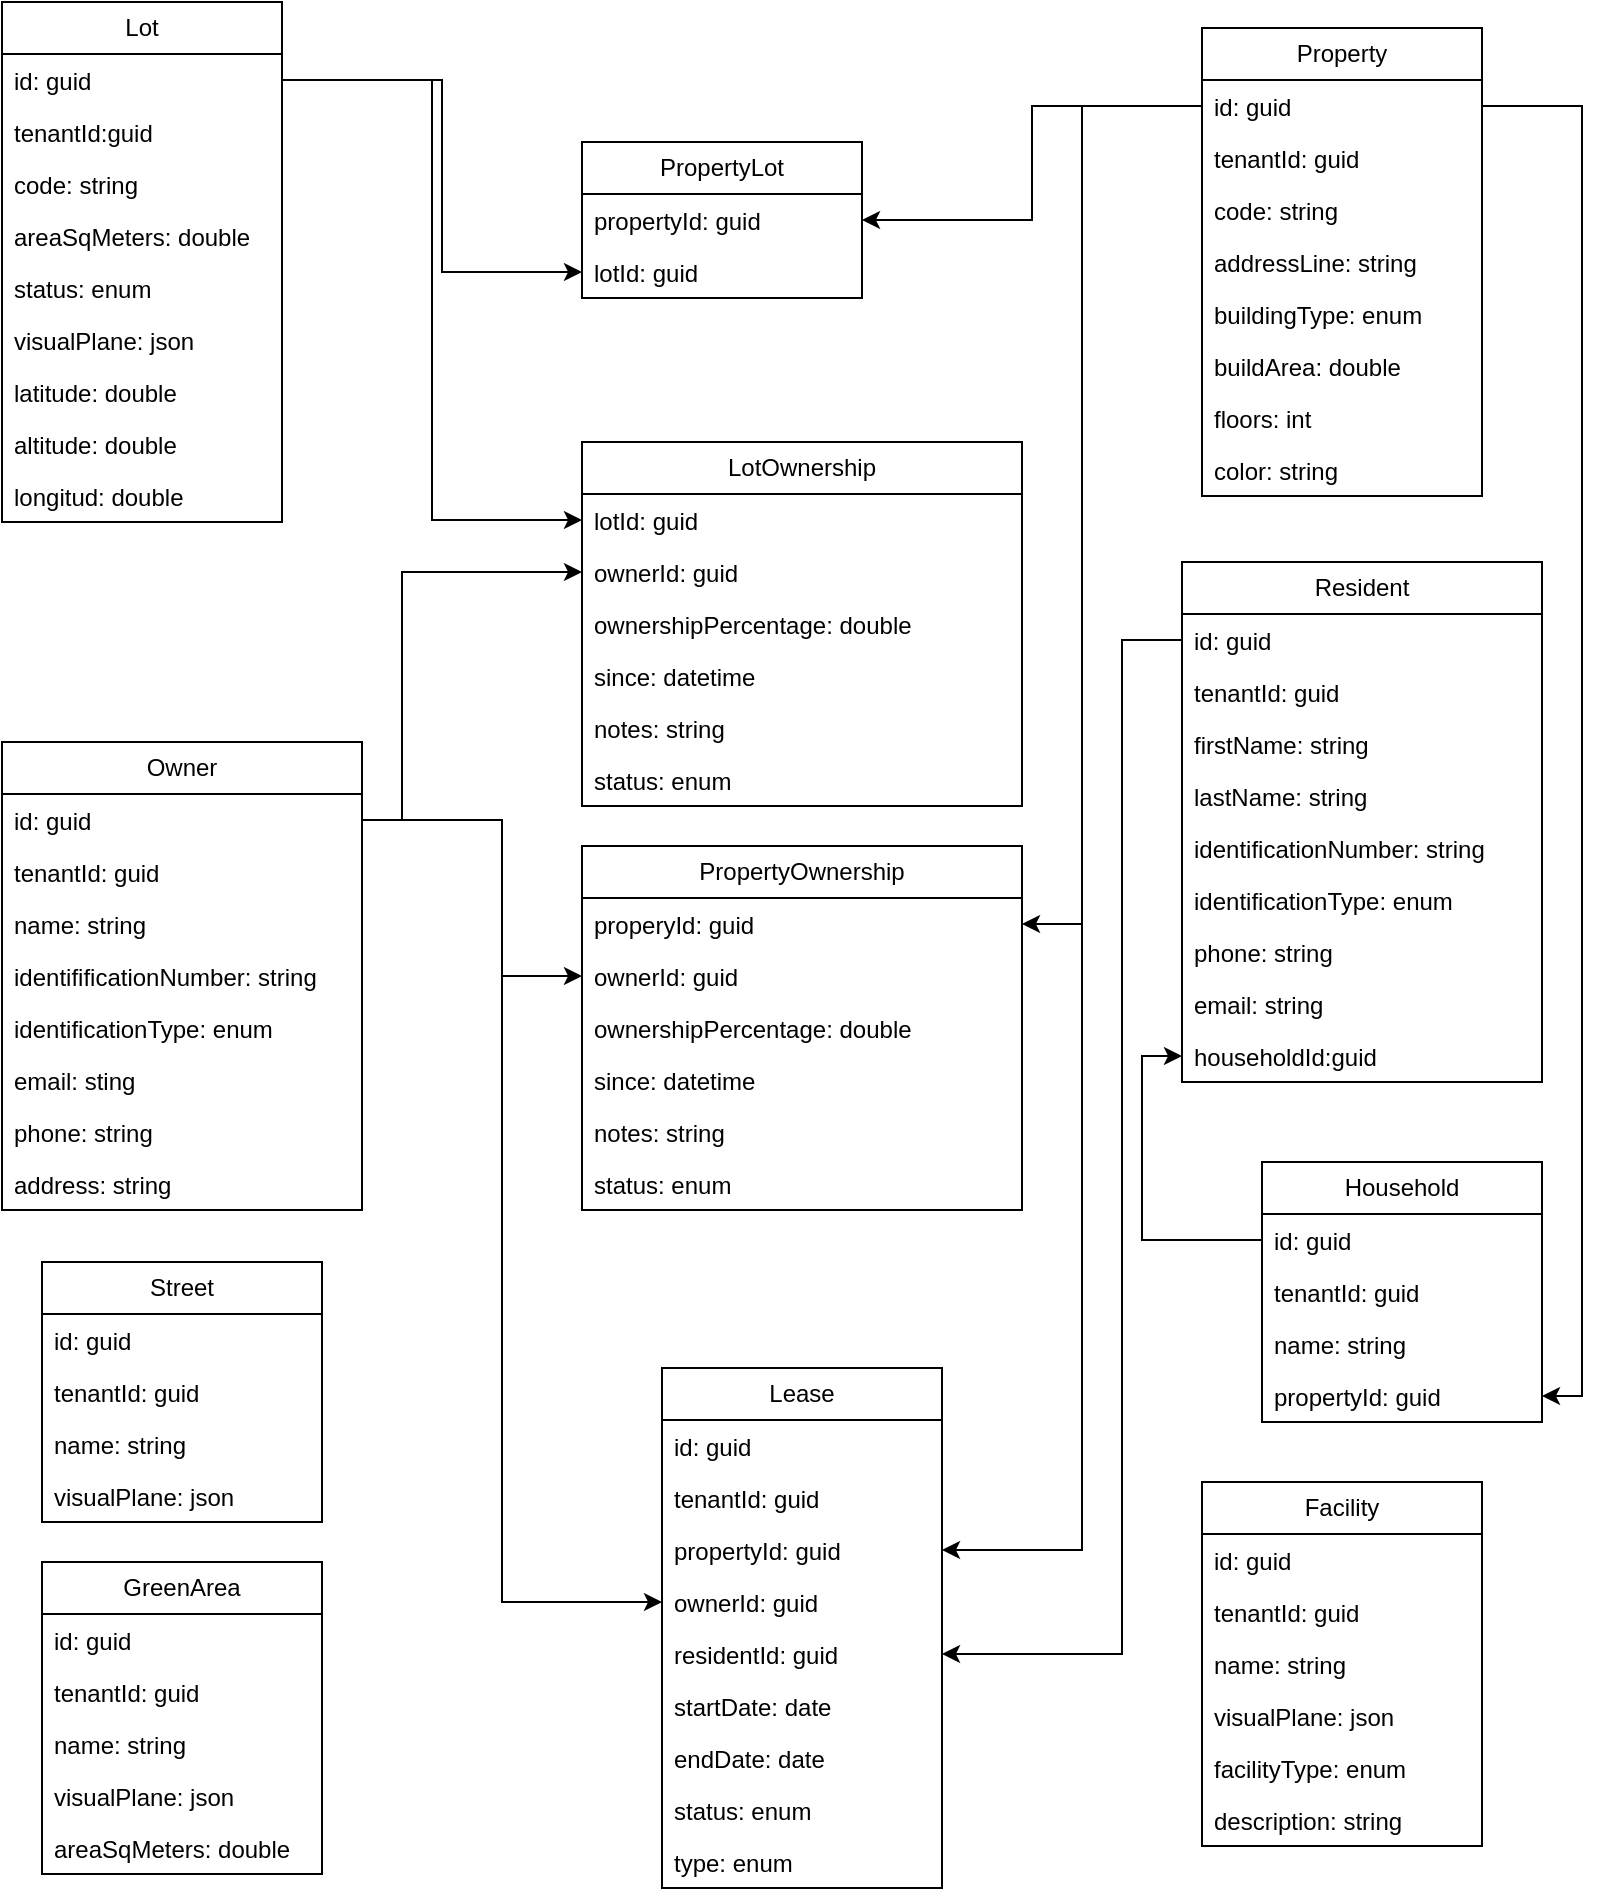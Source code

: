 <mxfile version="28.0.9">
  <diagram name="Page-1" id="ZeDu3IeK6oXNSKnGKm98">
    <mxGraphModel dx="1083" dy="807" grid="1" gridSize="10" guides="1" tooltips="1" connect="1" arrows="1" fold="1" page="1" pageScale="1" pageWidth="827" pageHeight="1169" math="0" shadow="0">
      <root>
        <mxCell id="0" />
        <mxCell id="1" parent="0" />
        <mxCell id="3YMGH4YMbvWMT7gslMrJ-1" value="Lot" style="swimlane;fontStyle=0;childLayout=stackLayout;horizontal=1;startSize=26;fillColor=none;horizontalStack=0;resizeParent=1;resizeParentMax=0;resizeLast=0;collapsible=1;marginBottom=0;whiteSpace=wrap;html=1;" vertex="1" parent="1">
          <mxGeometry x="100" y="150" width="140" height="260" as="geometry" />
        </mxCell>
        <mxCell id="3YMGH4YMbvWMT7gslMrJ-2" value="id: guid" style="text;strokeColor=none;fillColor=none;align=left;verticalAlign=top;spacingLeft=4;spacingRight=4;overflow=hidden;rotatable=0;points=[[0,0.5],[1,0.5]];portConstraint=eastwest;whiteSpace=wrap;html=1;" vertex="1" parent="3YMGH4YMbvWMT7gslMrJ-1">
          <mxGeometry y="26" width="140" height="26" as="geometry" />
        </mxCell>
        <mxCell id="3YMGH4YMbvWMT7gslMrJ-3" value="tenantId:guid" style="text;strokeColor=none;fillColor=none;align=left;verticalAlign=top;spacingLeft=4;spacingRight=4;overflow=hidden;rotatable=0;points=[[0,0.5],[1,0.5]];portConstraint=eastwest;whiteSpace=wrap;html=1;" vertex="1" parent="3YMGH4YMbvWMT7gslMrJ-1">
          <mxGeometry y="52" width="140" height="26" as="geometry" />
        </mxCell>
        <mxCell id="3YMGH4YMbvWMT7gslMrJ-4" value="code: string" style="text;strokeColor=none;fillColor=none;align=left;verticalAlign=top;spacingLeft=4;spacingRight=4;overflow=hidden;rotatable=0;points=[[0,0.5],[1,0.5]];portConstraint=eastwest;whiteSpace=wrap;html=1;" vertex="1" parent="3YMGH4YMbvWMT7gslMrJ-1">
          <mxGeometry y="78" width="140" height="26" as="geometry" />
        </mxCell>
        <mxCell id="3YMGH4YMbvWMT7gslMrJ-5" value="areaSqMeters: double" style="text;strokeColor=none;fillColor=none;align=left;verticalAlign=top;spacingLeft=4;spacingRight=4;overflow=hidden;rotatable=0;points=[[0,0.5],[1,0.5]];portConstraint=eastwest;whiteSpace=wrap;html=1;" vertex="1" parent="3YMGH4YMbvWMT7gslMrJ-1">
          <mxGeometry y="104" width="140" height="26" as="geometry" />
        </mxCell>
        <mxCell id="3YMGH4YMbvWMT7gslMrJ-6" value="status: enum" style="text;strokeColor=none;fillColor=none;align=left;verticalAlign=top;spacingLeft=4;spacingRight=4;overflow=hidden;rotatable=0;points=[[0,0.5],[1,0.5]];portConstraint=eastwest;whiteSpace=wrap;html=1;" vertex="1" parent="3YMGH4YMbvWMT7gslMrJ-1">
          <mxGeometry y="130" width="140" height="26" as="geometry" />
        </mxCell>
        <mxCell id="3YMGH4YMbvWMT7gslMrJ-7" value="visualPlane: json" style="text;strokeColor=none;fillColor=none;align=left;verticalAlign=top;spacingLeft=4;spacingRight=4;overflow=hidden;rotatable=0;points=[[0,0.5],[1,0.5]];portConstraint=eastwest;whiteSpace=wrap;html=1;" vertex="1" parent="3YMGH4YMbvWMT7gslMrJ-1">
          <mxGeometry y="156" width="140" height="26" as="geometry" />
        </mxCell>
        <mxCell id="3YMGH4YMbvWMT7gslMrJ-8" value="latitude: double" style="text;strokeColor=none;fillColor=none;align=left;verticalAlign=top;spacingLeft=4;spacingRight=4;overflow=hidden;rotatable=0;points=[[0,0.5],[1,0.5]];portConstraint=eastwest;whiteSpace=wrap;html=1;" vertex="1" parent="3YMGH4YMbvWMT7gslMrJ-1">
          <mxGeometry y="182" width="140" height="26" as="geometry" />
        </mxCell>
        <mxCell id="3YMGH4YMbvWMT7gslMrJ-9" value="altitude: double" style="text;strokeColor=none;fillColor=none;align=left;verticalAlign=top;spacingLeft=4;spacingRight=4;overflow=hidden;rotatable=0;points=[[0,0.5],[1,0.5]];portConstraint=eastwest;whiteSpace=wrap;html=1;" vertex="1" parent="3YMGH4YMbvWMT7gslMrJ-1">
          <mxGeometry y="208" width="140" height="26" as="geometry" />
        </mxCell>
        <mxCell id="3YMGH4YMbvWMT7gslMrJ-10" value="longitud: double" style="text;strokeColor=none;fillColor=none;align=left;verticalAlign=top;spacingLeft=4;spacingRight=4;overflow=hidden;rotatable=0;points=[[0,0.5],[1,0.5]];portConstraint=eastwest;whiteSpace=wrap;html=1;" vertex="1" parent="3YMGH4YMbvWMT7gslMrJ-1">
          <mxGeometry y="234" width="140" height="26" as="geometry" />
        </mxCell>
        <mxCell id="3YMGH4YMbvWMT7gslMrJ-11" value="Property" style="swimlane;fontStyle=0;childLayout=stackLayout;horizontal=1;startSize=26;fillColor=none;horizontalStack=0;resizeParent=1;resizeParentMax=0;resizeLast=0;collapsible=1;marginBottom=0;whiteSpace=wrap;html=1;" vertex="1" parent="1">
          <mxGeometry x="700" y="163" width="140" height="234" as="geometry" />
        </mxCell>
        <mxCell id="3YMGH4YMbvWMT7gslMrJ-12" value="id: guid" style="text;strokeColor=none;fillColor=none;align=left;verticalAlign=top;spacingLeft=4;spacingRight=4;overflow=hidden;rotatable=0;points=[[0,0.5],[1,0.5]];portConstraint=eastwest;whiteSpace=wrap;html=1;" vertex="1" parent="3YMGH4YMbvWMT7gslMrJ-11">
          <mxGeometry y="26" width="140" height="26" as="geometry" />
        </mxCell>
        <mxCell id="3YMGH4YMbvWMT7gslMrJ-13" value="tenantId: guid" style="text;strokeColor=none;fillColor=none;align=left;verticalAlign=top;spacingLeft=4;spacingRight=4;overflow=hidden;rotatable=0;points=[[0,0.5],[1,0.5]];portConstraint=eastwest;whiteSpace=wrap;html=1;" vertex="1" parent="3YMGH4YMbvWMT7gslMrJ-11">
          <mxGeometry y="52" width="140" height="26" as="geometry" />
        </mxCell>
        <mxCell id="3YMGH4YMbvWMT7gslMrJ-14" value="code: string" style="text;strokeColor=none;fillColor=none;align=left;verticalAlign=top;spacingLeft=4;spacingRight=4;overflow=hidden;rotatable=0;points=[[0,0.5],[1,0.5]];portConstraint=eastwest;whiteSpace=wrap;html=1;" vertex="1" parent="3YMGH4YMbvWMT7gslMrJ-11">
          <mxGeometry y="78" width="140" height="26" as="geometry" />
        </mxCell>
        <mxCell id="3YMGH4YMbvWMT7gslMrJ-15" value="addressLine: string" style="text;strokeColor=none;fillColor=none;align=left;verticalAlign=top;spacingLeft=4;spacingRight=4;overflow=hidden;rotatable=0;points=[[0,0.5],[1,0.5]];portConstraint=eastwest;whiteSpace=wrap;html=1;" vertex="1" parent="3YMGH4YMbvWMT7gslMrJ-11">
          <mxGeometry y="104" width="140" height="26" as="geometry" />
        </mxCell>
        <mxCell id="3YMGH4YMbvWMT7gslMrJ-16" value="buildingType: enum" style="text;strokeColor=none;fillColor=none;align=left;verticalAlign=top;spacingLeft=4;spacingRight=4;overflow=hidden;rotatable=0;points=[[0,0.5],[1,0.5]];portConstraint=eastwest;whiteSpace=wrap;html=1;" vertex="1" parent="3YMGH4YMbvWMT7gslMrJ-11">
          <mxGeometry y="130" width="140" height="26" as="geometry" />
        </mxCell>
        <mxCell id="3YMGH4YMbvWMT7gslMrJ-17" value="buildArea: double" style="text;strokeColor=none;fillColor=none;align=left;verticalAlign=top;spacingLeft=4;spacingRight=4;overflow=hidden;rotatable=0;points=[[0,0.5],[1,0.5]];portConstraint=eastwest;whiteSpace=wrap;html=1;" vertex="1" parent="3YMGH4YMbvWMT7gslMrJ-11">
          <mxGeometry y="156" width="140" height="26" as="geometry" />
        </mxCell>
        <mxCell id="3YMGH4YMbvWMT7gslMrJ-18" value="floors: int" style="text;strokeColor=none;fillColor=none;align=left;verticalAlign=top;spacingLeft=4;spacingRight=4;overflow=hidden;rotatable=0;points=[[0,0.5],[1,0.5]];portConstraint=eastwest;whiteSpace=wrap;html=1;" vertex="1" parent="3YMGH4YMbvWMT7gslMrJ-11">
          <mxGeometry y="182" width="140" height="26" as="geometry" />
        </mxCell>
        <mxCell id="3YMGH4YMbvWMT7gslMrJ-19" value="color: string" style="text;strokeColor=none;fillColor=none;align=left;verticalAlign=top;spacingLeft=4;spacingRight=4;overflow=hidden;rotatable=0;points=[[0,0.5],[1,0.5]];portConstraint=eastwest;whiteSpace=wrap;html=1;" vertex="1" parent="3YMGH4YMbvWMT7gslMrJ-11">
          <mxGeometry y="208" width="140" height="26" as="geometry" />
        </mxCell>
        <mxCell id="3YMGH4YMbvWMT7gslMrJ-20" value="PropertyLot" style="swimlane;fontStyle=0;childLayout=stackLayout;horizontal=1;startSize=26;fillColor=none;horizontalStack=0;resizeParent=1;resizeParentMax=0;resizeLast=0;collapsible=1;marginBottom=0;whiteSpace=wrap;html=1;" vertex="1" parent="1">
          <mxGeometry x="390" y="220" width="140" height="78" as="geometry" />
        </mxCell>
        <mxCell id="3YMGH4YMbvWMT7gslMrJ-21" value="propertyId: guid" style="text;strokeColor=none;fillColor=none;align=left;verticalAlign=top;spacingLeft=4;spacingRight=4;overflow=hidden;rotatable=0;points=[[0,0.5],[1,0.5]];portConstraint=eastwest;whiteSpace=wrap;html=1;" vertex="1" parent="3YMGH4YMbvWMT7gslMrJ-20">
          <mxGeometry y="26" width="140" height="26" as="geometry" />
        </mxCell>
        <mxCell id="3YMGH4YMbvWMT7gslMrJ-22" value="lotId: guid" style="text;strokeColor=none;fillColor=none;align=left;verticalAlign=top;spacingLeft=4;spacingRight=4;overflow=hidden;rotatable=0;points=[[0,0.5],[1,0.5]];portConstraint=eastwest;whiteSpace=wrap;html=1;" vertex="1" parent="3YMGH4YMbvWMT7gslMrJ-20">
          <mxGeometry y="52" width="140" height="26" as="geometry" />
        </mxCell>
        <mxCell id="3YMGH4YMbvWMT7gslMrJ-27" style="edgeStyle=orthogonalEdgeStyle;rounded=0;orthogonalLoop=1;jettySize=auto;html=1;" edge="1" parent="1" source="3YMGH4YMbvWMT7gslMrJ-12" target="3YMGH4YMbvWMT7gslMrJ-21">
          <mxGeometry relative="1" as="geometry">
            <mxPoint x="570" y="300" as="targetPoint" />
          </mxGeometry>
        </mxCell>
        <mxCell id="3YMGH4YMbvWMT7gslMrJ-28" style="edgeStyle=orthogonalEdgeStyle;rounded=0;orthogonalLoop=1;jettySize=auto;html=1;entryX=0;entryY=0.5;entryDx=0;entryDy=0;" edge="1" parent="1" source="3YMGH4YMbvWMT7gslMrJ-2" target="3YMGH4YMbvWMT7gslMrJ-22">
          <mxGeometry relative="1" as="geometry">
            <mxPoint x="320" y="302" as="targetPoint" />
            <Array as="points">
              <mxPoint x="320" y="189" />
              <mxPoint x="320" y="285" />
            </Array>
          </mxGeometry>
        </mxCell>
        <mxCell id="3YMGH4YMbvWMT7gslMrJ-29" value="Owner" style="swimlane;fontStyle=0;childLayout=stackLayout;horizontal=1;startSize=26;fillColor=none;horizontalStack=0;resizeParent=1;resizeParentMax=0;resizeLast=0;collapsible=1;marginBottom=0;whiteSpace=wrap;html=1;" vertex="1" parent="1">
          <mxGeometry x="100" y="520" width="180" height="234" as="geometry" />
        </mxCell>
        <mxCell id="3YMGH4YMbvWMT7gslMrJ-30" value="id: guid" style="text;strokeColor=none;fillColor=none;align=left;verticalAlign=top;spacingLeft=4;spacingRight=4;overflow=hidden;rotatable=0;points=[[0,0.5],[1,0.5]];portConstraint=eastwest;whiteSpace=wrap;html=1;" vertex="1" parent="3YMGH4YMbvWMT7gslMrJ-29">
          <mxGeometry y="26" width="180" height="26" as="geometry" />
        </mxCell>
        <mxCell id="3YMGH4YMbvWMT7gslMrJ-31" value="tenantId: guid" style="text;strokeColor=none;fillColor=none;align=left;verticalAlign=top;spacingLeft=4;spacingRight=4;overflow=hidden;rotatable=0;points=[[0,0.5],[1,0.5]];portConstraint=eastwest;whiteSpace=wrap;html=1;" vertex="1" parent="3YMGH4YMbvWMT7gslMrJ-29">
          <mxGeometry y="52" width="180" height="26" as="geometry" />
        </mxCell>
        <mxCell id="3YMGH4YMbvWMT7gslMrJ-32" value="name: string" style="text;strokeColor=none;fillColor=none;align=left;verticalAlign=top;spacingLeft=4;spacingRight=4;overflow=hidden;rotatable=0;points=[[0,0.5],[1,0.5]];portConstraint=eastwest;whiteSpace=wrap;html=1;" vertex="1" parent="3YMGH4YMbvWMT7gslMrJ-29">
          <mxGeometry y="78" width="180" height="26" as="geometry" />
        </mxCell>
        <mxCell id="3YMGH4YMbvWMT7gslMrJ-33" value="identifificationNumber: string" style="text;strokeColor=none;fillColor=none;align=left;verticalAlign=top;spacingLeft=4;spacingRight=4;overflow=hidden;rotatable=0;points=[[0,0.5],[1,0.5]];portConstraint=eastwest;whiteSpace=wrap;html=1;" vertex="1" parent="3YMGH4YMbvWMT7gslMrJ-29">
          <mxGeometry y="104" width="180" height="26" as="geometry" />
        </mxCell>
        <mxCell id="3YMGH4YMbvWMT7gslMrJ-34" value="identificationType: enum" style="text;strokeColor=none;fillColor=none;align=left;verticalAlign=top;spacingLeft=4;spacingRight=4;overflow=hidden;rotatable=0;points=[[0,0.5],[1,0.5]];portConstraint=eastwest;whiteSpace=wrap;html=1;" vertex="1" parent="3YMGH4YMbvWMT7gslMrJ-29">
          <mxGeometry y="130" width="180" height="26" as="geometry" />
        </mxCell>
        <mxCell id="3YMGH4YMbvWMT7gslMrJ-35" value="email: sting" style="text;strokeColor=none;fillColor=none;align=left;verticalAlign=top;spacingLeft=4;spacingRight=4;overflow=hidden;rotatable=0;points=[[0,0.5],[1,0.5]];portConstraint=eastwest;whiteSpace=wrap;html=1;" vertex="1" parent="3YMGH4YMbvWMT7gslMrJ-29">
          <mxGeometry y="156" width="180" height="26" as="geometry" />
        </mxCell>
        <mxCell id="3YMGH4YMbvWMT7gslMrJ-36" value="phone: string" style="text;strokeColor=none;fillColor=none;align=left;verticalAlign=top;spacingLeft=4;spacingRight=4;overflow=hidden;rotatable=0;points=[[0,0.5],[1,0.5]];portConstraint=eastwest;whiteSpace=wrap;html=1;" vertex="1" parent="3YMGH4YMbvWMT7gslMrJ-29">
          <mxGeometry y="182" width="180" height="26" as="geometry" />
        </mxCell>
        <mxCell id="3YMGH4YMbvWMT7gslMrJ-37" value="address: string" style="text;strokeColor=none;fillColor=none;align=left;verticalAlign=top;spacingLeft=4;spacingRight=4;overflow=hidden;rotatable=0;points=[[0,0.5],[1,0.5]];portConstraint=eastwest;whiteSpace=wrap;html=1;" vertex="1" parent="3YMGH4YMbvWMT7gslMrJ-29">
          <mxGeometry y="208" width="180" height="26" as="geometry" />
        </mxCell>
        <mxCell id="3YMGH4YMbvWMT7gslMrJ-38" value="LotOwnership" style="swimlane;fontStyle=0;childLayout=stackLayout;horizontal=1;startSize=26;fillColor=none;horizontalStack=0;resizeParent=1;resizeParentMax=0;resizeLast=0;collapsible=1;marginBottom=0;whiteSpace=wrap;html=1;" vertex="1" parent="1">
          <mxGeometry x="390" y="370" width="220" height="182" as="geometry" />
        </mxCell>
        <mxCell id="3YMGH4YMbvWMT7gslMrJ-39" value="lotId: guid" style="text;strokeColor=none;fillColor=none;align=left;verticalAlign=top;spacingLeft=4;spacingRight=4;overflow=hidden;rotatable=0;points=[[0,0.5],[1,0.5]];portConstraint=eastwest;whiteSpace=wrap;html=1;" vertex="1" parent="3YMGH4YMbvWMT7gslMrJ-38">
          <mxGeometry y="26" width="220" height="26" as="geometry" />
        </mxCell>
        <mxCell id="3YMGH4YMbvWMT7gslMrJ-40" value="ownerId: guid" style="text;strokeColor=none;fillColor=none;align=left;verticalAlign=top;spacingLeft=4;spacingRight=4;overflow=hidden;rotatable=0;points=[[0,0.5],[1,0.5]];portConstraint=eastwest;whiteSpace=wrap;html=1;" vertex="1" parent="3YMGH4YMbvWMT7gslMrJ-38">
          <mxGeometry y="52" width="220" height="26" as="geometry" />
        </mxCell>
        <mxCell id="3YMGH4YMbvWMT7gslMrJ-41" value="ownershipPercentage: double" style="text;strokeColor=none;fillColor=none;align=left;verticalAlign=top;spacingLeft=4;spacingRight=4;overflow=hidden;rotatable=0;points=[[0,0.5],[1,0.5]];portConstraint=eastwest;whiteSpace=wrap;html=1;" vertex="1" parent="3YMGH4YMbvWMT7gslMrJ-38">
          <mxGeometry y="78" width="220" height="26" as="geometry" />
        </mxCell>
        <mxCell id="3YMGH4YMbvWMT7gslMrJ-42" value="since: datetime" style="text;strokeColor=none;fillColor=none;align=left;verticalAlign=top;spacingLeft=4;spacingRight=4;overflow=hidden;rotatable=0;points=[[0,0.5],[1,0.5]];portConstraint=eastwest;whiteSpace=wrap;html=1;" vertex="1" parent="3YMGH4YMbvWMT7gslMrJ-38">
          <mxGeometry y="104" width="220" height="26" as="geometry" />
        </mxCell>
        <mxCell id="3YMGH4YMbvWMT7gslMrJ-43" value="notes: string" style="text;strokeColor=none;fillColor=none;align=left;verticalAlign=top;spacingLeft=4;spacingRight=4;overflow=hidden;rotatable=0;points=[[0,0.5],[1,0.5]];portConstraint=eastwest;whiteSpace=wrap;html=1;" vertex="1" parent="3YMGH4YMbvWMT7gslMrJ-38">
          <mxGeometry y="130" width="220" height="26" as="geometry" />
        </mxCell>
        <mxCell id="3YMGH4YMbvWMT7gslMrJ-44" value="status: enum" style="text;strokeColor=none;fillColor=none;align=left;verticalAlign=top;spacingLeft=4;spacingRight=4;overflow=hidden;rotatable=0;points=[[0,0.5],[1,0.5]];portConstraint=eastwest;whiteSpace=wrap;html=1;" vertex="1" parent="3YMGH4YMbvWMT7gslMrJ-38">
          <mxGeometry y="156" width="220" height="26" as="geometry" />
        </mxCell>
        <mxCell id="3YMGH4YMbvWMT7gslMrJ-45" style="edgeStyle=orthogonalEdgeStyle;rounded=0;orthogonalLoop=1;jettySize=auto;html=1;entryX=0;entryY=0.5;entryDx=0;entryDy=0;" edge="1" parent="1" source="3YMGH4YMbvWMT7gslMrJ-2" target="3YMGH4YMbvWMT7gslMrJ-39">
          <mxGeometry relative="1" as="geometry" />
        </mxCell>
        <mxCell id="3YMGH4YMbvWMT7gslMrJ-46" style="edgeStyle=orthogonalEdgeStyle;rounded=0;orthogonalLoop=1;jettySize=auto;html=1;entryX=0;entryY=0.5;entryDx=0;entryDy=0;" edge="1" parent="1" source="3YMGH4YMbvWMT7gslMrJ-30" target="3YMGH4YMbvWMT7gslMrJ-40">
          <mxGeometry relative="1" as="geometry">
            <Array as="points">
              <mxPoint x="300" y="559" />
              <mxPoint x="300" y="435" />
            </Array>
          </mxGeometry>
        </mxCell>
        <mxCell id="3YMGH4YMbvWMT7gslMrJ-47" value="PropertyOwnership" style="swimlane;fontStyle=0;childLayout=stackLayout;horizontal=1;startSize=26;fillColor=light-dark(transparent,#666666);horizontalStack=0;resizeParent=1;resizeParentMax=0;resizeLast=0;collapsible=1;marginBottom=0;whiteSpace=wrap;html=1;" vertex="1" parent="1">
          <mxGeometry x="390" y="572" width="220" height="182" as="geometry" />
        </mxCell>
        <mxCell id="3YMGH4YMbvWMT7gslMrJ-48" value="properyId: guid" style="text;strokeColor=none;fillColor=light-dark(transparent,#CCCCCC);align=left;verticalAlign=top;spacingLeft=4;spacingRight=4;overflow=hidden;rotatable=0;points=[[0,0.5],[1,0.5]];portConstraint=eastwest;whiteSpace=wrap;html=1;" vertex="1" parent="3YMGH4YMbvWMT7gslMrJ-47">
          <mxGeometry y="26" width="220" height="26" as="geometry" />
        </mxCell>
        <mxCell id="3YMGH4YMbvWMT7gslMrJ-49" value="ownerId: guid" style="text;strokeColor=none;fillColor=light-dark(transparent,#CCCCCC);align=left;verticalAlign=top;spacingLeft=4;spacingRight=4;overflow=hidden;rotatable=0;points=[[0,0.5],[1,0.5]];portConstraint=eastwest;whiteSpace=wrap;html=1;" vertex="1" parent="3YMGH4YMbvWMT7gslMrJ-47">
          <mxGeometry y="52" width="220" height="26" as="geometry" />
        </mxCell>
        <mxCell id="3YMGH4YMbvWMT7gslMrJ-50" value="ownershipPercentage: double" style="text;strokeColor=none;fillColor=light-dark(transparent,#CCCCCC);align=left;verticalAlign=top;spacingLeft=4;spacingRight=4;overflow=hidden;rotatable=0;points=[[0,0.5],[1,0.5]];portConstraint=eastwest;whiteSpace=wrap;html=1;" vertex="1" parent="3YMGH4YMbvWMT7gslMrJ-47">
          <mxGeometry y="78" width="220" height="26" as="geometry" />
        </mxCell>
        <mxCell id="3YMGH4YMbvWMT7gslMrJ-51" value="since: datetime" style="text;strokeColor=none;fillColor=light-dark(transparent,#CCCCCC);align=left;verticalAlign=top;spacingLeft=4;spacingRight=4;overflow=hidden;rotatable=0;points=[[0,0.5],[1,0.5]];portConstraint=eastwest;whiteSpace=wrap;html=1;" vertex="1" parent="3YMGH4YMbvWMT7gslMrJ-47">
          <mxGeometry y="104" width="220" height="26" as="geometry" />
        </mxCell>
        <mxCell id="3YMGH4YMbvWMT7gslMrJ-52" value="notes: string" style="text;strokeColor=none;fillColor=light-dark(transparent,#CCCCCC);align=left;verticalAlign=top;spacingLeft=4;spacingRight=4;overflow=hidden;rotatable=0;points=[[0,0.5],[1,0.5]];portConstraint=eastwest;whiteSpace=wrap;html=1;" vertex="1" parent="3YMGH4YMbvWMT7gslMrJ-47">
          <mxGeometry y="130" width="220" height="26" as="geometry" />
        </mxCell>
        <mxCell id="3YMGH4YMbvWMT7gslMrJ-53" value="status: enum" style="text;strokeColor=none;fillColor=light-dark(transparent,#CCCCCC);align=left;verticalAlign=top;spacingLeft=4;spacingRight=4;overflow=hidden;rotatable=0;points=[[0,0.5],[1,0.5]];portConstraint=eastwest;whiteSpace=wrap;html=1;" vertex="1" parent="3YMGH4YMbvWMT7gslMrJ-47">
          <mxGeometry y="156" width="220" height="26" as="geometry" />
        </mxCell>
        <mxCell id="3YMGH4YMbvWMT7gslMrJ-54" style="edgeStyle=orthogonalEdgeStyle;rounded=0;orthogonalLoop=1;jettySize=auto;html=1;entryX=1;entryY=0.5;entryDx=0;entryDy=0;" edge="1" parent="1" source="3YMGH4YMbvWMT7gslMrJ-12" target="3YMGH4YMbvWMT7gslMrJ-48">
          <mxGeometry relative="1" as="geometry">
            <Array as="points">
              <mxPoint x="640" y="202" />
              <mxPoint x="640" y="611" />
            </Array>
          </mxGeometry>
        </mxCell>
        <mxCell id="3YMGH4YMbvWMT7gslMrJ-55" style="edgeStyle=orthogonalEdgeStyle;rounded=0;orthogonalLoop=1;jettySize=auto;html=1;" edge="1" parent="1" source="3YMGH4YMbvWMT7gslMrJ-30" target="3YMGH4YMbvWMT7gslMrJ-49">
          <mxGeometry relative="1" as="geometry">
            <Array as="points">
              <mxPoint x="350" y="559" />
              <mxPoint x="350" y="637" />
            </Array>
          </mxGeometry>
        </mxCell>
        <mxCell id="3YMGH4YMbvWMT7gslMrJ-56" value="Resident" style="swimlane;fontStyle=0;childLayout=stackLayout;horizontal=1;startSize=26;fillColor=none;horizontalStack=0;resizeParent=1;resizeParentMax=0;resizeLast=0;collapsible=1;marginBottom=0;whiteSpace=wrap;html=1;" vertex="1" parent="1">
          <mxGeometry x="690" y="430" width="180" height="260" as="geometry" />
        </mxCell>
        <mxCell id="3YMGH4YMbvWMT7gslMrJ-57" value="id: guid" style="text;strokeColor=none;fillColor=none;align=left;verticalAlign=top;spacingLeft=4;spacingRight=4;overflow=hidden;rotatable=0;points=[[0,0.5],[1,0.5]];portConstraint=eastwest;whiteSpace=wrap;html=1;" vertex="1" parent="3YMGH4YMbvWMT7gslMrJ-56">
          <mxGeometry y="26" width="180" height="26" as="geometry" />
        </mxCell>
        <mxCell id="3YMGH4YMbvWMT7gslMrJ-58" value="tenantId: guid" style="text;strokeColor=none;fillColor=none;align=left;verticalAlign=top;spacingLeft=4;spacingRight=4;overflow=hidden;rotatable=0;points=[[0,0.5],[1,0.5]];portConstraint=eastwest;whiteSpace=wrap;html=1;" vertex="1" parent="3YMGH4YMbvWMT7gslMrJ-56">
          <mxGeometry y="52" width="180" height="26" as="geometry" />
        </mxCell>
        <mxCell id="3YMGH4YMbvWMT7gslMrJ-59" value="firstName: string" style="text;strokeColor=none;fillColor=none;align=left;verticalAlign=top;spacingLeft=4;spacingRight=4;overflow=hidden;rotatable=0;points=[[0,0.5],[1,0.5]];portConstraint=eastwest;whiteSpace=wrap;html=1;" vertex="1" parent="3YMGH4YMbvWMT7gslMrJ-56">
          <mxGeometry y="78" width="180" height="26" as="geometry" />
        </mxCell>
        <mxCell id="3YMGH4YMbvWMT7gslMrJ-60" value="lastName: string" style="text;strokeColor=none;fillColor=none;align=left;verticalAlign=top;spacingLeft=4;spacingRight=4;overflow=hidden;rotatable=0;points=[[0,0.5],[1,0.5]];portConstraint=eastwest;whiteSpace=wrap;html=1;" vertex="1" parent="3YMGH4YMbvWMT7gslMrJ-56">
          <mxGeometry y="104" width="180" height="26" as="geometry" />
        </mxCell>
        <mxCell id="3YMGH4YMbvWMT7gslMrJ-61" value="identificationNumber: string" style="text;strokeColor=none;fillColor=none;align=left;verticalAlign=top;spacingLeft=4;spacingRight=4;overflow=hidden;rotatable=0;points=[[0,0.5],[1,0.5]];portConstraint=eastwest;whiteSpace=wrap;html=1;" vertex="1" parent="3YMGH4YMbvWMT7gslMrJ-56">
          <mxGeometry y="130" width="180" height="26" as="geometry" />
        </mxCell>
        <mxCell id="3YMGH4YMbvWMT7gslMrJ-62" value="identificationType: enum" style="text;strokeColor=none;fillColor=none;align=left;verticalAlign=top;spacingLeft=4;spacingRight=4;overflow=hidden;rotatable=0;points=[[0,0.5],[1,0.5]];portConstraint=eastwest;whiteSpace=wrap;html=1;" vertex="1" parent="3YMGH4YMbvWMT7gslMrJ-56">
          <mxGeometry y="156" width="180" height="26" as="geometry" />
        </mxCell>
        <mxCell id="3YMGH4YMbvWMT7gslMrJ-63" value="phone: string" style="text;strokeColor=none;fillColor=none;align=left;verticalAlign=top;spacingLeft=4;spacingRight=4;overflow=hidden;rotatable=0;points=[[0,0.5],[1,0.5]];portConstraint=eastwest;whiteSpace=wrap;html=1;" vertex="1" parent="3YMGH4YMbvWMT7gslMrJ-56">
          <mxGeometry y="182" width="180" height="26" as="geometry" />
        </mxCell>
        <mxCell id="3YMGH4YMbvWMT7gslMrJ-64" value="email: string" style="text;strokeColor=none;fillColor=none;align=left;verticalAlign=top;spacingLeft=4;spacingRight=4;overflow=hidden;rotatable=0;points=[[0,0.5],[1,0.5]];portConstraint=eastwest;whiteSpace=wrap;html=1;" vertex="1" parent="3YMGH4YMbvWMT7gslMrJ-56">
          <mxGeometry y="208" width="180" height="26" as="geometry" />
        </mxCell>
        <mxCell id="3YMGH4YMbvWMT7gslMrJ-66" value="householdId:guid" style="text;strokeColor=none;fillColor=none;align=left;verticalAlign=top;spacingLeft=4;spacingRight=4;overflow=hidden;rotatable=0;points=[[0,0.5],[1,0.5]];portConstraint=eastwest;whiteSpace=wrap;html=1;" vertex="1" parent="3YMGH4YMbvWMT7gslMrJ-56">
          <mxGeometry y="234" width="180" height="26" as="geometry" />
        </mxCell>
        <mxCell id="3YMGH4YMbvWMT7gslMrJ-67" style="edgeStyle=orthogonalEdgeStyle;rounded=0;orthogonalLoop=1;jettySize=auto;html=1;entryX=1;entryY=0.5;entryDx=0;entryDy=0;" edge="1" parent="1" source="3YMGH4YMbvWMT7gslMrJ-12" target="3YMGH4YMbvWMT7gslMrJ-65">
          <mxGeometry relative="1" as="geometry">
            <Array as="points">
              <mxPoint x="910" y="202" />
              <mxPoint x="910" y="715" />
            </Array>
          </mxGeometry>
        </mxCell>
        <mxCell id="3YMGH4YMbvWMT7gslMrJ-68" value="Household" style="swimlane;fontStyle=0;childLayout=stackLayout;horizontal=1;startSize=26;fillColor=none;horizontalStack=0;resizeParent=1;resizeParentMax=0;resizeLast=0;collapsible=1;marginBottom=0;whiteSpace=wrap;html=1;" vertex="1" parent="1">
          <mxGeometry x="730" y="730" width="140" height="130" as="geometry" />
        </mxCell>
        <mxCell id="3YMGH4YMbvWMT7gslMrJ-69" value="id: guid" style="text;strokeColor=none;fillColor=none;align=left;verticalAlign=top;spacingLeft=4;spacingRight=4;overflow=hidden;rotatable=0;points=[[0,0.5],[1,0.5]];portConstraint=eastwest;whiteSpace=wrap;html=1;" vertex="1" parent="3YMGH4YMbvWMT7gslMrJ-68">
          <mxGeometry y="26" width="140" height="26" as="geometry" />
        </mxCell>
        <mxCell id="3YMGH4YMbvWMT7gslMrJ-70" value="tenantId: guid" style="text;strokeColor=none;fillColor=none;align=left;verticalAlign=top;spacingLeft=4;spacingRight=4;overflow=hidden;rotatable=0;points=[[0,0.5],[1,0.5]];portConstraint=eastwest;whiteSpace=wrap;html=1;" vertex="1" parent="3YMGH4YMbvWMT7gslMrJ-68">
          <mxGeometry y="52" width="140" height="26" as="geometry" />
        </mxCell>
        <mxCell id="3YMGH4YMbvWMT7gslMrJ-71" value="name: string" style="text;strokeColor=none;fillColor=none;align=left;verticalAlign=top;spacingLeft=4;spacingRight=4;overflow=hidden;rotatable=0;points=[[0,0.5],[1,0.5]];portConstraint=eastwest;whiteSpace=wrap;html=1;" vertex="1" parent="3YMGH4YMbvWMT7gslMrJ-68">
          <mxGeometry y="78" width="140" height="26" as="geometry" />
        </mxCell>
        <mxCell id="3YMGH4YMbvWMT7gslMrJ-72" value="propertyId: guid" style="text;strokeColor=none;fillColor=none;align=left;verticalAlign=top;spacingLeft=4;spacingRight=4;overflow=hidden;rotatable=0;points=[[0,0.5],[1,0.5]];portConstraint=eastwest;whiteSpace=wrap;html=1;" vertex="1" parent="3YMGH4YMbvWMT7gslMrJ-68">
          <mxGeometry y="104" width="140" height="26" as="geometry" />
        </mxCell>
        <mxCell id="3YMGH4YMbvWMT7gslMrJ-76" value="Lease" style="swimlane;fontStyle=0;childLayout=stackLayout;horizontal=1;startSize=26;fillColor=none;horizontalStack=0;resizeParent=1;resizeParentMax=0;resizeLast=0;collapsible=1;marginBottom=0;whiteSpace=wrap;html=1;" vertex="1" parent="1">
          <mxGeometry x="430" y="833" width="140" height="260" as="geometry" />
        </mxCell>
        <mxCell id="3YMGH4YMbvWMT7gslMrJ-77" value="id: guid" style="text;strokeColor=none;fillColor=none;align=left;verticalAlign=top;spacingLeft=4;spacingRight=4;overflow=hidden;rotatable=0;points=[[0,0.5],[1,0.5]];portConstraint=eastwest;whiteSpace=wrap;html=1;" vertex="1" parent="3YMGH4YMbvWMT7gslMrJ-76">
          <mxGeometry y="26" width="140" height="26" as="geometry" />
        </mxCell>
        <mxCell id="3YMGH4YMbvWMT7gslMrJ-78" value="tenantId: guid" style="text;strokeColor=none;fillColor=none;align=left;verticalAlign=top;spacingLeft=4;spacingRight=4;overflow=hidden;rotatable=0;points=[[0,0.5],[1,0.5]];portConstraint=eastwest;whiteSpace=wrap;html=1;" vertex="1" parent="3YMGH4YMbvWMT7gslMrJ-76">
          <mxGeometry y="52" width="140" height="26" as="geometry" />
        </mxCell>
        <mxCell id="3YMGH4YMbvWMT7gslMrJ-79" value="propertyId: guid" style="text;strokeColor=none;fillColor=none;align=left;verticalAlign=top;spacingLeft=4;spacingRight=4;overflow=hidden;rotatable=0;points=[[0,0.5],[1,0.5]];portConstraint=eastwest;whiteSpace=wrap;html=1;" vertex="1" parent="3YMGH4YMbvWMT7gslMrJ-76">
          <mxGeometry y="78" width="140" height="26" as="geometry" />
        </mxCell>
        <mxCell id="3YMGH4YMbvWMT7gslMrJ-80" value="ownerId: guid" style="text;strokeColor=none;fillColor=none;align=left;verticalAlign=top;spacingLeft=4;spacingRight=4;overflow=hidden;rotatable=0;points=[[0,0.5],[1,0.5]];portConstraint=eastwest;whiteSpace=wrap;html=1;" vertex="1" parent="3YMGH4YMbvWMT7gslMrJ-76">
          <mxGeometry y="104" width="140" height="26" as="geometry" />
        </mxCell>
        <mxCell id="3YMGH4YMbvWMT7gslMrJ-81" value="residentId: guid" style="text;strokeColor=none;fillColor=none;align=left;verticalAlign=top;spacingLeft=4;spacingRight=4;overflow=hidden;rotatable=0;points=[[0,0.5],[1,0.5]];portConstraint=eastwest;whiteSpace=wrap;html=1;" vertex="1" parent="3YMGH4YMbvWMT7gslMrJ-76">
          <mxGeometry y="130" width="140" height="26" as="geometry" />
        </mxCell>
        <mxCell id="3YMGH4YMbvWMT7gslMrJ-82" value="startDate: date" style="text;strokeColor=none;fillColor=none;align=left;verticalAlign=top;spacingLeft=4;spacingRight=4;overflow=hidden;rotatable=0;points=[[0,0.5],[1,0.5]];portConstraint=eastwest;whiteSpace=wrap;html=1;" vertex="1" parent="3YMGH4YMbvWMT7gslMrJ-76">
          <mxGeometry y="156" width="140" height="26" as="geometry" />
        </mxCell>
        <mxCell id="3YMGH4YMbvWMT7gslMrJ-83" value="endDate: date" style="text;strokeColor=none;fillColor=none;align=left;verticalAlign=top;spacingLeft=4;spacingRight=4;overflow=hidden;rotatable=0;points=[[0,0.5],[1,0.5]];portConstraint=eastwest;whiteSpace=wrap;html=1;" vertex="1" parent="3YMGH4YMbvWMT7gslMrJ-76">
          <mxGeometry y="182" width="140" height="26" as="geometry" />
        </mxCell>
        <mxCell id="3YMGH4YMbvWMT7gslMrJ-84" value="status: enum" style="text;strokeColor=none;fillColor=none;align=left;verticalAlign=top;spacingLeft=4;spacingRight=4;overflow=hidden;rotatable=0;points=[[0,0.5],[1,0.5]];portConstraint=eastwest;whiteSpace=wrap;html=1;" vertex="1" parent="3YMGH4YMbvWMT7gslMrJ-76">
          <mxGeometry y="208" width="140" height="26" as="geometry" />
        </mxCell>
        <mxCell id="3YMGH4YMbvWMT7gslMrJ-85" value="type: enum" style="text;strokeColor=none;fillColor=none;align=left;verticalAlign=top;spacingLeft=4;spacingRight=4;overflow=hidden;rotatable=0;points=[[0,0.5],[1,0.5]];portConstraint=eastwest;whiteSpace=wrap;html=1;" vertex="1" parent="3YMGH4YMbvWMT7gslMrJ-76">
          <mxGeometry y="234" width="140" height="26" as="geometry" />
        </mxCell>
        <mxCell id="3YMGH4YMbvWMT7gslMrJ-86" style="edgeStyle=orthogonalEdgeStyle;rounded=0;orthogonalLoop=1;jettySize=auto;html=1;entryX=0;entryY=0.5;entryDx=0;entryDy=0;" edge="1" parent="1" source="3YMGH4YMbvWMT7gslMrJ-30" target="3YMGH4YMbvWMT7gslMrJ-80">
          <mxGeometry relative="1" as="geometry">
            <Array as="points">
              <mxPoint x="350" y="559" />
              <mxPoint x="350" y="950" />
            </Array>
          </mxGeometry>
        </mxCell>
        <mxCell id="3YMGH4YMbvWMT7gslMrJ-87" style="edgeStyle=orthogonalEdgeStyle;rounded=0;orthogonalLoop=1;jettySize=auto;html=1;entryX=1;entryY=0.5;entryDx=0;entryDy=0;" edge="1" parent="1" source="3YMGH4YMbvWMT7gslMrJ-12" target="3YMGH4YMbvWMT7gslMrJ-79">
          <mxGeometry relative="1" as="geometry">
            <Array as="points">
              <mxPoint x="640" y="202" />
              <mxPoint x="640" y="924" />
            </Array>
          </mxGeometry>
        </mxCell>
        <mxCell id="3YMGH4YMbvWMT7gslMrJ-88" value="Street" style="swimlane;fontStyle=0;childLayout=stackLayout;horizontal=1;startSize=26;fillColor=none;horizontalStack=0;resizeParent=1;resizeParentMax=0;resizeLast=0;collapsible=1;marginBottom=0;whiteSpace=wrap;html=1;" vertex="1" parent="1">
          <mxGeometry x="120" y="780" width="140" height="130" as="geometry" />
        </mxCell>
        <mxCell id="3YMGH4YMbvWMT7gslMrJ-89" value="id: guid" style="text;strokeColor=none;fillColor=none;align=left;verticalAlign=top;spacingLeft=4;spacingRight=4;overflow=hidden;rotatable=0;points=[[0,0.5],[1,0.5]];portConstraint=eastwest;whiteSpace=wrap;html=1;" vertex="1" parent="3YMGH4YMbvWMT7gslMrJ-88">
          <mxGeometry y="26" width="140" height="26" as="geometry" />
        </mxCell>
        <mxCell id="3YMGH4YMbvWMT7gslMrJ-90" value="tenantId: guid" style="text;strokeColor=none;fillColor=none;align=left;verticalAlign=top;spacingLeft=4;spacingRight=4;overflow=hidden;rotatable=0;points=[[0,0.5],[1,0.5]];portConstraint=eastwest;whiteSpace=wrap;html=1;" vertex="1" parent="3YMGH4YMbvWMT7gslMrJ-88">
          <mxGeometry y="52" width="140" height="26" as="geometry" />
        </mxCell>
        <mxCell id="3YMGH4YMbvWMT7gslMrJ-91" value="name: string" style="text;strokeColor=none;fillColor=none;align=left;verticalAlign=top;spacingLeft=4;spacingRight=4;overflow=hidden;rotatable=0;points=[[0,0.5],[1,0.5]];portConstraint=eastwest;whiteSpace=wrap;html=1;" vertex="1" parent="3YMGH4YMbvWMT7gslMrJ-88">
          <mxGeometry y="78" width="140" height="26" as="geometry" />
        </mxCell>
        <mxCell id="3YMGH4YMbvWMT7gslMrJ-92" value="visualPlane: json" style="text;strokeColor=none;fillColor=none;align=left;verticalAlign=top;spacingLeft=4;spacingRight=4;overflow=hidden;rotatable=0;points=[[0,0.5],[1,0.5]];portConstraint=eastwest;whiteSpace=wrap;html=1;" vertex="1" parent="3YMGH4YMbvWMT7gslMrJ-88">
          <mxGeometry y="104" width="140" height="26" as="geometry" />
        </mxCell>
        <mxCell id="3YMGH4YMbvWMT7gslMrJ-94" value="GreenArea" style="swimlane;fontStyle=0;childLayout=stackLayout;horizontal=1;startSize=26;fillColor=none;horizontalStack=0;resizeParent=1;resizeParentMax=0;resizeLast=0;collapsible=1;marginBottom=0;whiteSpace=wrap;html=1;" vertex="1" parent="1">
          <mxGeometry x="120" y="930" width="140" height="156" as="geometry" />
        </mxCell>
        <mxCell id="3YMGH4YMbvWMT7gslMrJ-95" value="id: guid" style="text;strokeColor=none;fillColor=none;align=left;verticalAlign=top;spacingLeft=4;spacingRight=4;overflow=hidden;rotatable=0;points=[[0,0.5],[1,0.5]];portConstraint=eastwest;whiteSpace=wrap;html=1;" vertex="1" parent="3YMGH4YMbvWMT7gslMrJ-94">
          <mxGeometry y="26" width="140" height="26" as="geometry" />
        </mxCell>
        <mxCell id="3YMGH4YMbvWMT7gslMrJ-96" value="tenantId: guid" style="text;strokeColor=none;fillColor=none;align=left;verticalAlign=top;spacingLeft=4;spacingRight=4;overflow=hidden;rotatable=0;points=[[0,0.5],[1,0.5]];portConstraint=eastwest;whiteSpace=wrap;html=1;" vertex="1" parent="3YMGH4YMbvWMT7gslMrJ-94">
          <mxGeometry y="52" width="140" height="26" as="geometry" />
        </mxCell>
        <mxCell id="3YMGH4YMbvWMT7gslMrJ-97" value="name: string" style="text;strokeColor=none;fillColor=none;align=left;verticalAlign=top;spacingLeft=4;spacingRight=4;overflow=hidden;rotatable=0;points=[[0,0.5],[1,0.5]];portConstraint=eastwest;whiteSpace=wrap;html=1;" vertex="1" parent="3YMGH4YMbvWMT7gslMrJ-94">
          <mxGeometry y="78" width="140" height="26" as="geometry" />
        </mxCell>
        <mxCell id="3YMGH4YMbvWMT7gslMrJ-98" value="visualPlane: json" style="text;strokeColor=none;fillColor=none;align=left;verticalAlign=top;spacingLeft=4;spacingRight=4;overflow=hidden;rotatable=0;points=[[0,0.5],[1,0.5]];portConstraint=eastwest;whiteSpace=wrap;html=1;" vertex="1" parent="3YMGH4YMbvWMT7gslMrJ-94">
          <mxGeometry y="104" width="140" height="26" as="geometry" />
        </mxCell>
        <mxCell id="3YMGH4YMbvWMT7gslMrJ-101" value="areaSqMeters: double" style="text;strokeColor=none;fillColor=none;align=left;verticalAlign=top;spacingLeft=4;spacingRight=4;overflow=hidden;rotatable=0;points=[[0,0.5],[1,0.5]];portConstraint=eastwest;whiteSpace=wrap;html=1;" vertex="1" parent="3YMGH4YMbvWMT7gslMrJ-94">
          <mxGeometry y="130" width="140" height="26" as="geometry" />
        </mxCell>
        <mxCell id="3YMGH4YMbvWMT7gslMrJ-102" value="Facility" style="swimlane;fontStyle=0;childLayout=stackLayout;horizontal=1;startSize=26;fillColor=none;horizontalStack=0;resizeParent=1;resizeParentMax=0;resizeLast=0;collapsible=1;marginBottom=0;whiteSpace=wrap;html=1;" vertex="1" parent="1">
          <mxGeometry x="700" y="890" width="140" height="182" as="geometry" />
        </mxCell>
        <mxCell id="3YMGH4YMbvWMT7gslMrJ-103" value="id: guid" style="text;strokeColor=none;fillColor=none;align=left;verticalAlign=top;spacingLeft=4;spacingRight=4;overflow=hidden;rotatable=0;points=[[0,0.5],[1,0.5]];portConstraint=eastwest;whiteSpace=wrap;html=1;" vertex="1" parent="3YMGH4YMbvWMT7gslMrJ-102">
          <mxGeometry y="26" width="140" height="26" as="geometry" />
        </mxCell>
        <mxCell id="3YMGH4YMbvWMT7gslMrJ-104" value="tenantId: guid" style="text;strokeColor=none;fillColor=none;align=left;verticalAlign=top;spacingLeft=4;spacingRight=4;overflow=hidden;rotatable=0;points=[[0,0.5],[1,0.5]];portConstraint=eastwest;whiteSpace=wrap;html=1;" vertex="1" parent="3YMGH4YMbvWMT7gslMrJ-102">
          <mxGeometry y="52" width="140" height="26" as="geometry" />
        </mxCell>
        <mxCell id="3YMGH4YMbvWMT7gslMrJ-105" value="name: string" style="text;strokeColor=none;fillColor=none;align=left;verticalAlign=top;spacingLeft=4;spacingRight=4;overflow=hidden;rotatable=0;points=[[0,0.5],[1,0.5]];portConstraint=eastwest;whiteSpace=wrap;html=1;" vertex="1" parent="3YMGH4YMbvWMT7gslMrJ-102">
          <mxGeometry y="78" width="140" height="26" as="geometry" />
        </mxCell>
        <mxCell id="3YMGH4YMbvWMT7gslMrJ-106" value="visualPlane: json" style="text;strokeColor=none;fillColor=none;align=left;verticalAlign=top;spacingLeft=4;spacingRight=4;overflow=hidden;rotatable=0;points=[[0,0.5],[1,0.5]];portConstraint=eastwest;whiteSpace=wrap;html=1;" vertex="1" parent="3YMGH4YMbvWMT7gslMrJ-102">
          <mxGeometry y="104" width="140" height="26" as="geometry" />
        </mxCell>
        <mxCell id="3YMGH4YMbvWMT7gslMrJ-107" value="facilityType: enum" style="text;strokeColor=none;fillColor=none;align=left;verticalAlign=top;spacingLeft=4;spacingRight=4;overflow=hidden;rotatable=0;points=[[0,0.5],[1,0.5]];portConstraint=eastwest;whiteSpace=wrap;html=1;" vertex="1" parent="3YMGH4YMbvWMT7gslMrJ-102">
          <mxGeometry y="130" width="140" height="26" as="geometry" />
        </mxCell>
        <mxCell id="3YMGH4YMbvWMT7gslMrJ-108" value="description: string" style="text;strokeColor=none;fillColor=none;align=left;verticalAlign=top;spacingLeft=4;spacingRight=4;overflow=hidden;rotatable=0;points=[[0,0.5],[1,0.5]];portConstraint=eastwest;whiteSpace=wrap;html=1;" vertex="1" parent="3YMGH4YMbvWMT7gslMrJ-102">
          <mxGeometry y="156" width="140" height="26" as="geometry" />
        </mxCell>
        <mxCell id="3YMGH4YMbvWMT7gslMrJ-110" style="edgeStyle=orthogonalEdgeStyle;rounded=0;orthogonalLoop=1;jettySize=auto;html=1;entryX=0;entryY=0.5;entryDx=0;entryDy=0;" edge="1" parent="1" source="3YMGH4YMbvWMT7gslMrJ-69" target="3YMGH4YMbvWMT7gslMrJ-66">
          <mxGeometry relative="1" as="geometry" />
        </mxCell>
        <mxCell id="3YMGH4YMbvWMT7gslMrJ-111" style="edgeStyle=orthogonalEdgeStyle;rounded=0;orthogonalLoop=1;jettySize=auto;html=1;entryX=1;entryY=0.5;entryDx=0;entryDy=0;" edge="1" parent="1" source="3YMGH4YMbvWMT7gslMrJ-12" target="3YMGH4YMbvWMT7gslMrJ-72">
          <mxGeometry relative="1" as="geometry" />
        </mxCell>
        <mxCell id="3YMGH4YMbvWMT7gslMrJ-112" style="edgeStyle=orthogonalEdgeStyle;rounded=0;orthogonalLoop=1;jettySize=auto;html=1;entryX=1;entryY=0.5;entryDx=0;entryDy=0;" edge="1" parent="1" source="3YMGH4YMbvWMT7gslMrJ-57" target="3YMGH4YMbvWMT7gslMrJ-81">
          <mxGeometry relative="1" as="geometry">
            <Array as="points">
              <mxPoint x="660" y="469" />
              <mxPoint x="660" y="976" />
            </Array>
          </mxGeometry>
        </mxCell>
      </root>
    </mxGraphModel>
  </diagram>
</mxfile>
